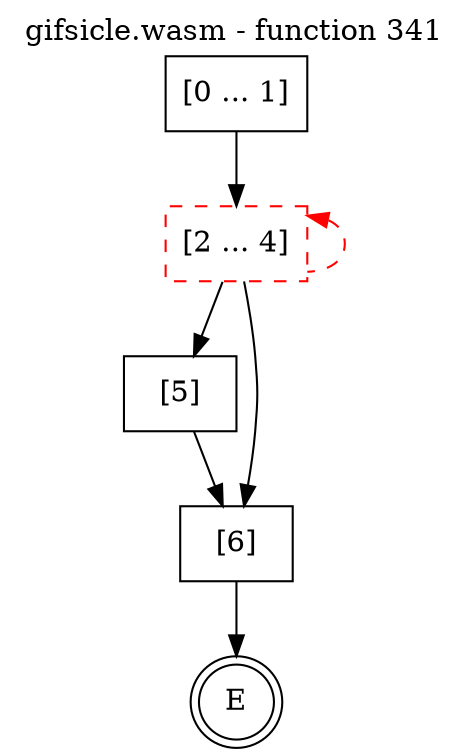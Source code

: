 digraph finite_state_machine {
    label = "gifsicle.wasm - function 341"
    labelloc =  t
    labelfontsize = 16
    labelfontcolor = black
    labelfontname = "Helvetica"
    node [shape = doublecircle]; E ;
    node [shape = box];
    node [shape=box, color=black, style=solid] 0[label="[0 ... 1]"]
    node [shape=box, color=red, style=dashed] 2[label="[2 ... 4]"]
    node [shape=box, color=black, style=solid] 5[label="[5]"]
    node [shape=box, color=black, style=solid] 6[label="[6]"]
    0 -> 2;
    2 -> 5;
    2 -> 6;
    2 -> 2[style="dashed" color="red" dir=back];
    5 -> 6;
    6 -> E;
}
